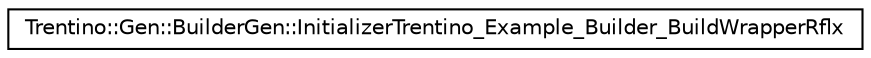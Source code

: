 digraph G
{
  edge [fontname="Helvetica",fontsize="10",labelfontname="Helvetica",labelfontsize="10"];
  node [fontname="Helvetica",fontsize="10",shape=record];
  rankdir="LR";
  Node1 [label="Trentino::Gen::BuilderGen::InitializerTrentino_Example_Builder_BuildWrapperRflx",height=0.2,width=0.4,color="black", fillcolor="white", style="filled",URL="$class_trentino_1_1_gen_1_1_builder_gen_1_1_initializer_trentino___example___builder___build_wrapper_rflx.html"];
}
